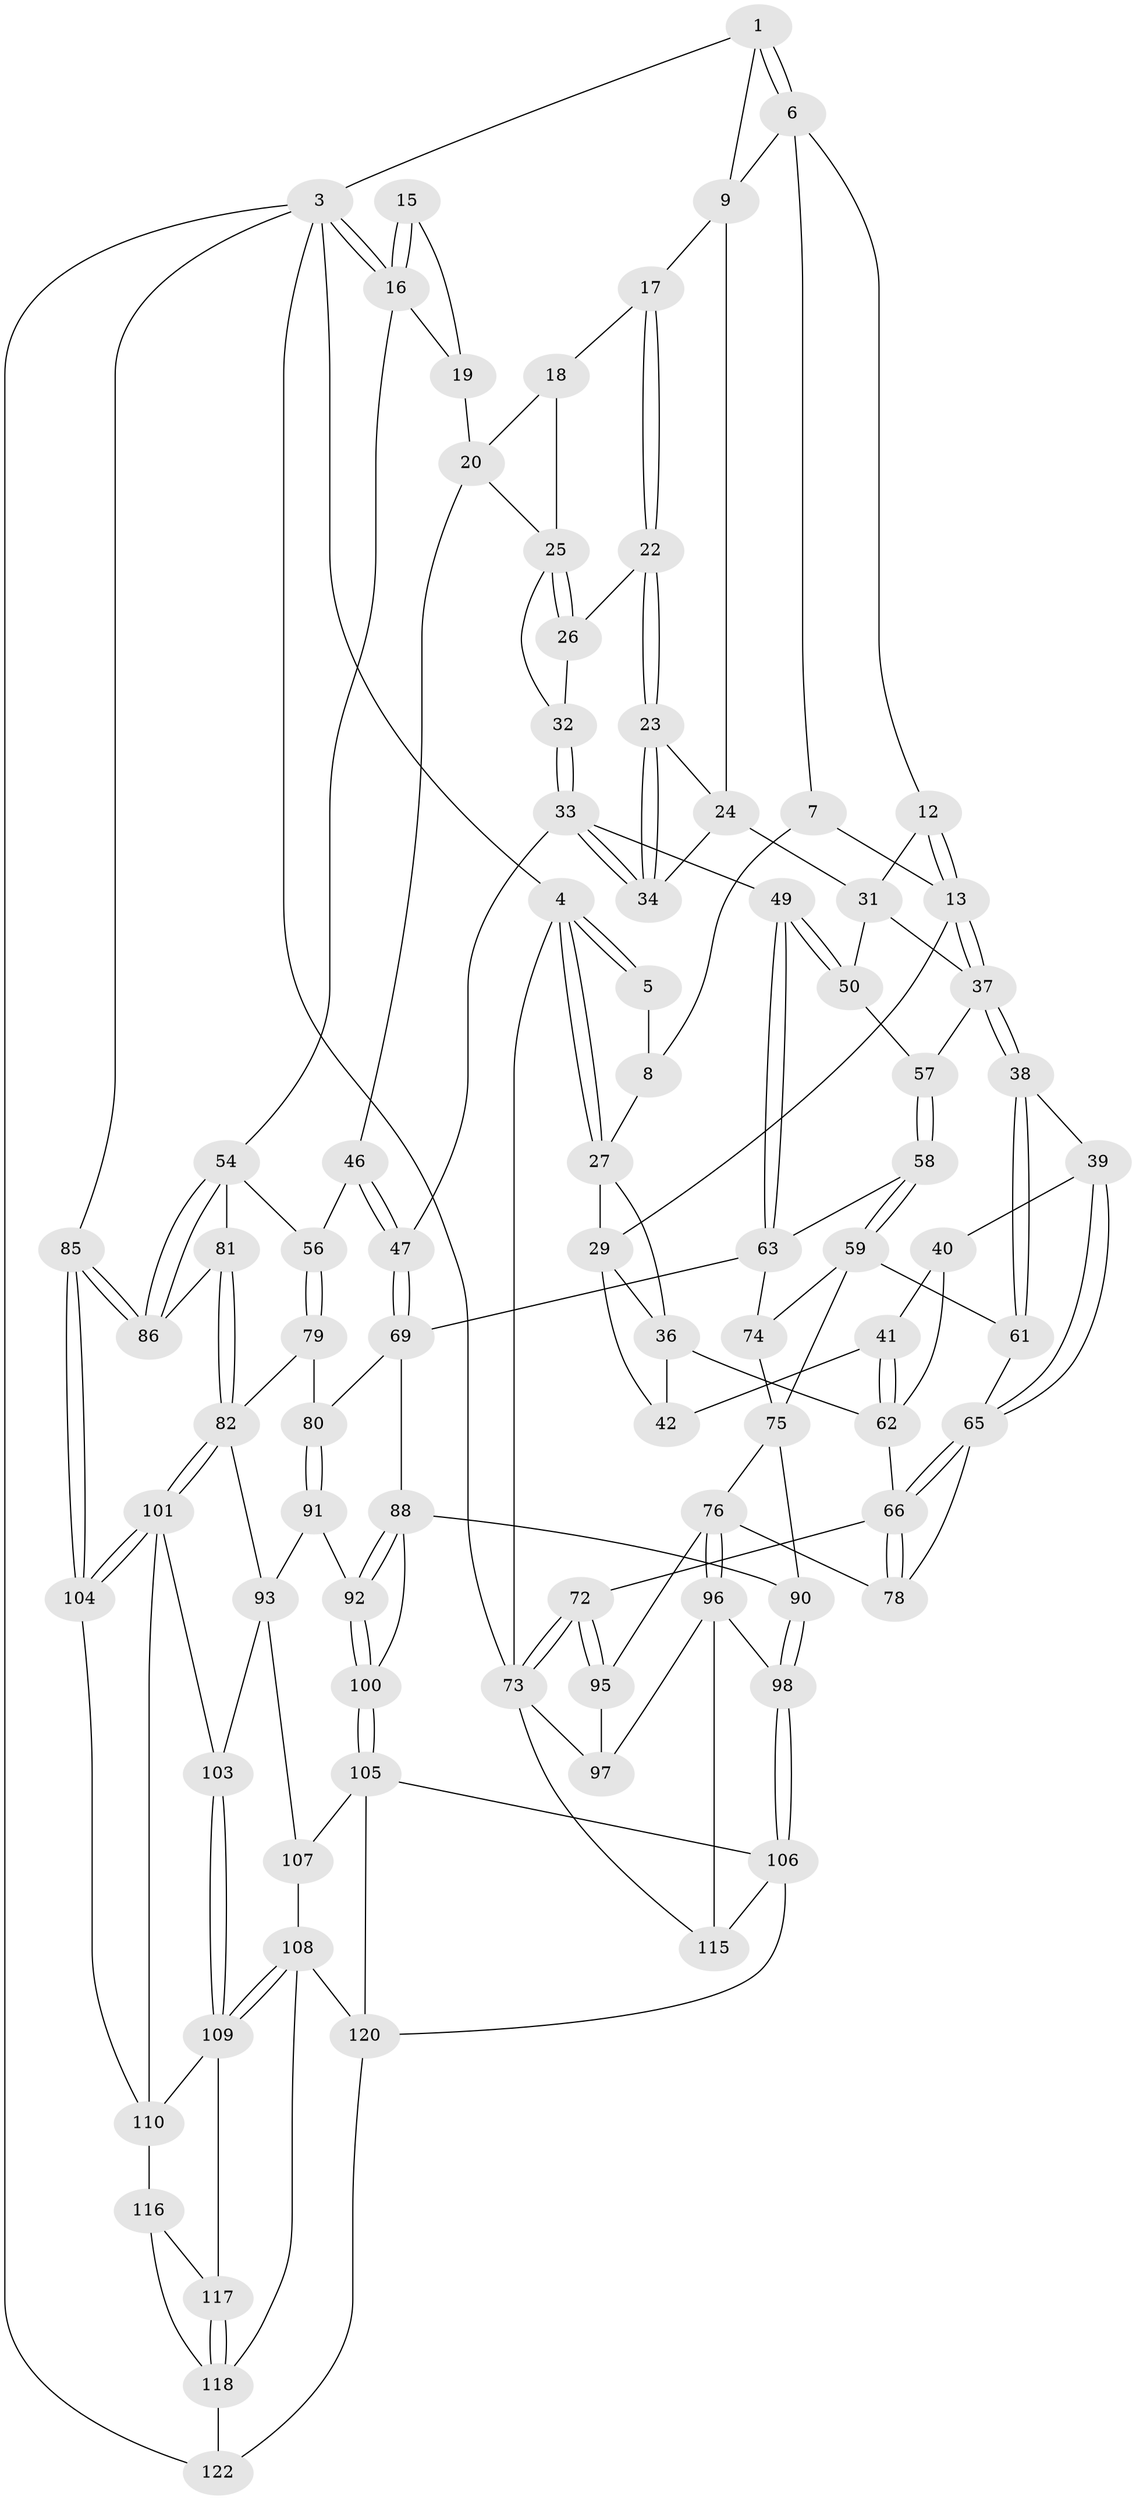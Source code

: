 // Generated by graph-tools (version 1.1) at 2025/24/03/03/25 07:24:34]
// undirected, 86 vertices, 192 edges
graph export_dot {
graph [start="1"]
  node [color=gray90,style=filled];
  1 [pos="+0.2860621366318013+0",super="+2"];
  3 [pos="+1+0",super="+84"];
  4 [pos="+0+0"];
  5 [pos="+0.1293148957390907+0"];
  6 [pos="+0.29565281224757745+0",super="+11"];
  7 [pos="+0.23310447382161625+0.007318692938899663"];
  8 [pos="+0.12320176275249381+0.1237703065572045"];
  9 [pos="+0.7150368614577725+0",super="+10"];
  12 [pos="+0.2853063498168943+0.25320403428335225"];
  13 [pos="+0.25982423980050556+0.2586247130524707",super="+14"];
  15 [pos="+0.9057818555106261+0.07604748719114168"];
  16 [pos="+1+0",super="+53"];
  17 [pos="+0.7170127960746588+0"];
  18 [pos="+0.8627626271468504+0.08037122669194474",super="+21"];
  19 [pos="+1+0.24474552343484246"];
  20 [pos="+1+0.2445885694443734",super="+44"];
  22 [pos="+0.6873925338584226+0.10769893075921522"];
  23 [pos="+0.5558530708126527+0.17810956583197396"];
  24 [pos="+0.4638636271423036+0.11210744377562415",super="+30"];
  25 [pos="+0.768285418160911+0.2335027235382071",super="+43"];
  26 [pos="+0.695160293672031+0.1234634936047138"];
  27 [pos="+0+0",super="+28"];
  29 [pos="+0.12733649593543336+0.19806981006574764",super="+35"];
  31 [pos="+0.3609580415457914+0.28181950385322285",super="+51"];
  32 [pos="+0.6364595064719274+0.267622440702474"];
  33 [pos="+0.553641015865758+0.3015120142560481",super="+48"];
  34 [pos="+0.5411331496962061+0.28086333643867534"];
  36 [pos="+0+0.1796123680212226",super="+45"];
  37 [pos="+0.21515541925119358+0.35675297801311495",super="+52"];
  38 [pos="+0.14373549607493144+0.4255570272340796"];
  39 [pos="+0.14032437002539042+0.42456745549910313"];
  40 [pos="+0.12662426325373138+0.4135132451357533"];
  41 [pos="+0.09587618657855858+0.3838797656826323"];
  42 [pos="+0.05931403677806831+0.30331715253167585"];
  46 [pos="+0.7612654605595399+0.43957732726168264"];
  47 [pos="+0.6534785497686677+0.47688201287860643"];
  49 [pos="+0.4496031324551214+0.432254741573861"];
  50 [pos="+0.39672407716672076+0.3972083834158186"];
  54 [pos="+1+0.4258090131989848",super="+55"];
  56 [pos="+0.8311688948748213+0.47910171252319356"];
  57 [pos="+0.3235299777097702+0.4426859522104379"];
  58 [pos="+0.3020574363260708+0.5157745364484075"];
  59 [pos="+0.25446413782930255+0.553900668141182",super="+60"];
  61 [pos="+0.1639969275432069+0.4770188543083222"];
  62 [pos="+0+0.3953410040278767",super="+64"];
  63 [pos="+0.41243551446203536+0.5179497304644735",super="+71"];
  65 [pos="+0+0.5830836905621265",super="+68"];
  66 [pos="+0+0.5975182159848267",super="+67"];
  69 [pos="+0.6481698521418449+0.4932384299027739",super="+70"];
  72 [pos="+0+0.7979281766124344"];
  73 [pos="+0+1",super="+114"];
  74 [pos="+0.40711234962521764+0.6029647190902939"];
  75 [pos="+0.23489843920845793+0.603244632096249",super="+87"];
  76 [pos="+0.16602528822431195+0.6604918247225284",super="+77"];
  78 [pos="+0.11891933334554496+0.6456517302304382"];
  79 [pos="+0.8287584569933821+0.6504051930525526"];
  80 [pos="+0.6937147604376627+0.6284185419496285"];
  81 [pos="+0.9372875980490989+0.6534082655685683"];
  82 [pos="+0.9002421321680196+0.7204262016057474",super="+83"];
  85 [pos="+1+0.9454167731124183"];
  86 [pos="+1+0.5474910589283539"];
  88 [pos="+0.5187875001904432+0.6604398104094014",super="+89"];
  90 [pos="+0.33623432352658844+0.7265929773998813"];
  91 [pos="+0.6937491226006788+0.7611741476191024"];
  92 [pos="+0.6728889607882138+0.7595084740729398"];
  93 [pos="+0.8473149579013861+0.7086284528739347",super="+94"];
  95 [pos="+0.03990472908998579+0.783962308055307"];
  96 [pos="+0.22445957617621654+0.8197711497630848",super="+99"];
  97 [pos="+0.12431880093790094+0.8302925569326237"];
  98 [pos="+0.2998015514072382+0.8401847465260611"];
  100 [pos="+0.5064238476575539+0.8391916743636092"];
  101 [pos="+0.9181153092303009+0.7425730704252141",super="+102"];
  103 [pos="+0.8302862098941814+0.8313573212758704"];
  104 [pos="+1+0.8900722377737958"];
  105 [pos="+0.5038026418152056+0.8464338347651095",super="+113"];
  106 [pos="+0.4394987895707575+0.8807956448604474",super="+123"];
  107 [pos="+0.7247859590889532+0.8448938695183361"];
  108 [pos="+0.727414046639479+0.8468190432205901",super="+119"];
  109 [pos="+0.7285578075411959+0.8472278273190835",super="+111"];
  110 [pos="+0.8772966159964789+0.8775303459853798",super="+112"];
  115 [pos="+0.17107318981220193+1"];
  116 [pos="+0.8768259000908558+0.9376552032759456"];
  117 [pos="+0.8139537894732358+0.9260115908825152"];
  118 [pos="+0.8052713790313896+1",super="+121"];
  120 [pos="+0.6122887164403679+1",super="+124"];
  122 [pos="+0.9116481015761951+1"];
  1 -- 6;
  1 -- 6;
  1 -- 3;
  1 -- 9;
  3 -- 4;
  3 -- 16;
  3 -- 16;
  3 -- 73;
  3 -- 122;
  3 -- 85;
  4 -- 5;
  4 -- 5;
  4 -- 27;
  4 -- 27;
  4 -- 73;
  5 -- 8;
  6 -- 7;
  6 -- 12;
  6 -- 9;
  7 -- 8;
  7 -- 13;
  8 -- 27;
  9 -- 17;
  9 -- 24;
  12 -- 13;
  12 -- 13;
  12 -- 31;
  13 -- 37;
  13 -- 37;
  13 -- 29;
  15 -- 16;
  15 -- 16;
  15 -- 19;
  16 -- 19;
  16 -- 54;
  17 -- 18;
  17 -- 22;
  17 -- 22;
  18 -- 25;
  18 -- 20;
  19 -- 20;
  20 -- 25;
  20 -- 46;
  22 -- 23;
  22 -- 23;
  22 -- 26;
  23 -- 24;
  23 -- 34;
  23 -- 34;
  24 -- 34;
  24 -- 31;
  25 -- 26;
  25 -- 26;
  25 -- 32;
  26 -- 32;
  27 -- 36;
  27 -- 29;
  29 -- 42;
  29 -- 36;
  31 -- 50;
  31 -- 37;
  32 -- 33;
  32 -- 33;
  33 -- 34;
  33 -- 34;
  33 -- 49;
  33 -- 47;
  36 -- 42;
  36 -- 62;
  37 -- 38;
  37 -- 38;
  37 -- 57;
  38 -- 39;
  38 -- 61;
  38 -- 61;
  39 -- 40;
  39 -- 65;
  39 -- 65;
  40 -- 41;
  40 -- 62;
  41 -- 42;
  41 -- 62;
  41 -- 62;
  46 -- 47;
  46 -- 47;
  46 -- 56;
  47 -- 69;
  47 -- 69;
  49 -- 50;
  49 -- 50;
  49 -- 63;
  49 -- 63;
  50 -- 57;
  54 -- 86;
  54 -- 86;
  54 -- 56;
  54 -- 81;
  56 -- 79;
  56 -- 79;
  57 -- 58;
  57 -- 58;
  58 -- 59;
  58 -- 59;
  58 -- 63;
  59 -- 74;
  59 -- 75;
  59 -- 61;
  61 -- 65;
  62 -- 66;
  63 -- 74;
  63 -- 69;
  65 -- 66;
  65 -- 66;
  65 -- 78;
  66 -- 78;
  66 -- 78;
  66 -- 72;
  69 -- 80;
  69 -- 88;
  72 -- 73;
  72 -- 73;
  72 -- 95;
  72 -- 95;
  73 -- 97;
  73 -- 115;
  74 -- 75;
  75 -- 76;
  75 -- 90;
  76 -- 96;
  76 -- 96;
  76 -- 78;
  76 -- 95;
  79 -- 80;
  79 -- 82;
  80 -- 91;
  80 -- 91;
  81 -- 82;
  81 -- 82;
  81 -- 86;
  82 -- 101;
  82 -- 101;
  82 -- 93;
  85 -- 86;
  85 -- 86;
  85 -- 104;
  85 -- 104;
  88 -- 92;
  88 -- 92;
  88 -- 90;
  88 -- 100;
  90 -- 98;
  90 -- 98;
  91 -- 92;
  91 -- 93;
  92 -- 100;
  92 -- 100;
  93 -- 103;
  93 -- 107;
  95 -- 97;
  96 -- 97;
  96 -- 98;
  96 -- 115;
  98 -- 106;
  98 -- 106;
  100 -- 105;
  100 -- 105;
  101 -- 104;
  101 -- 104;
  101 -- 110;
  101 -- 103;
  103 -- 109;
  103 -- 109;
  104 -- 110;
  105 -- 106;
  105 -- 120;
  105 -- 107;
  106 -- 120;
  106 -- 115;
  107 -- 108;
  108 -- 109;
  108 -- 109;
  108 -- 120;
  108 -- 118;
  109 -- 117;
  109 -- 110;
  110 -- 116;
  116 -- 117;
  116 -- 118;
  117 -- 118;
  117 -- 118;
  118 -- 122;
  120 -- 122;
}

